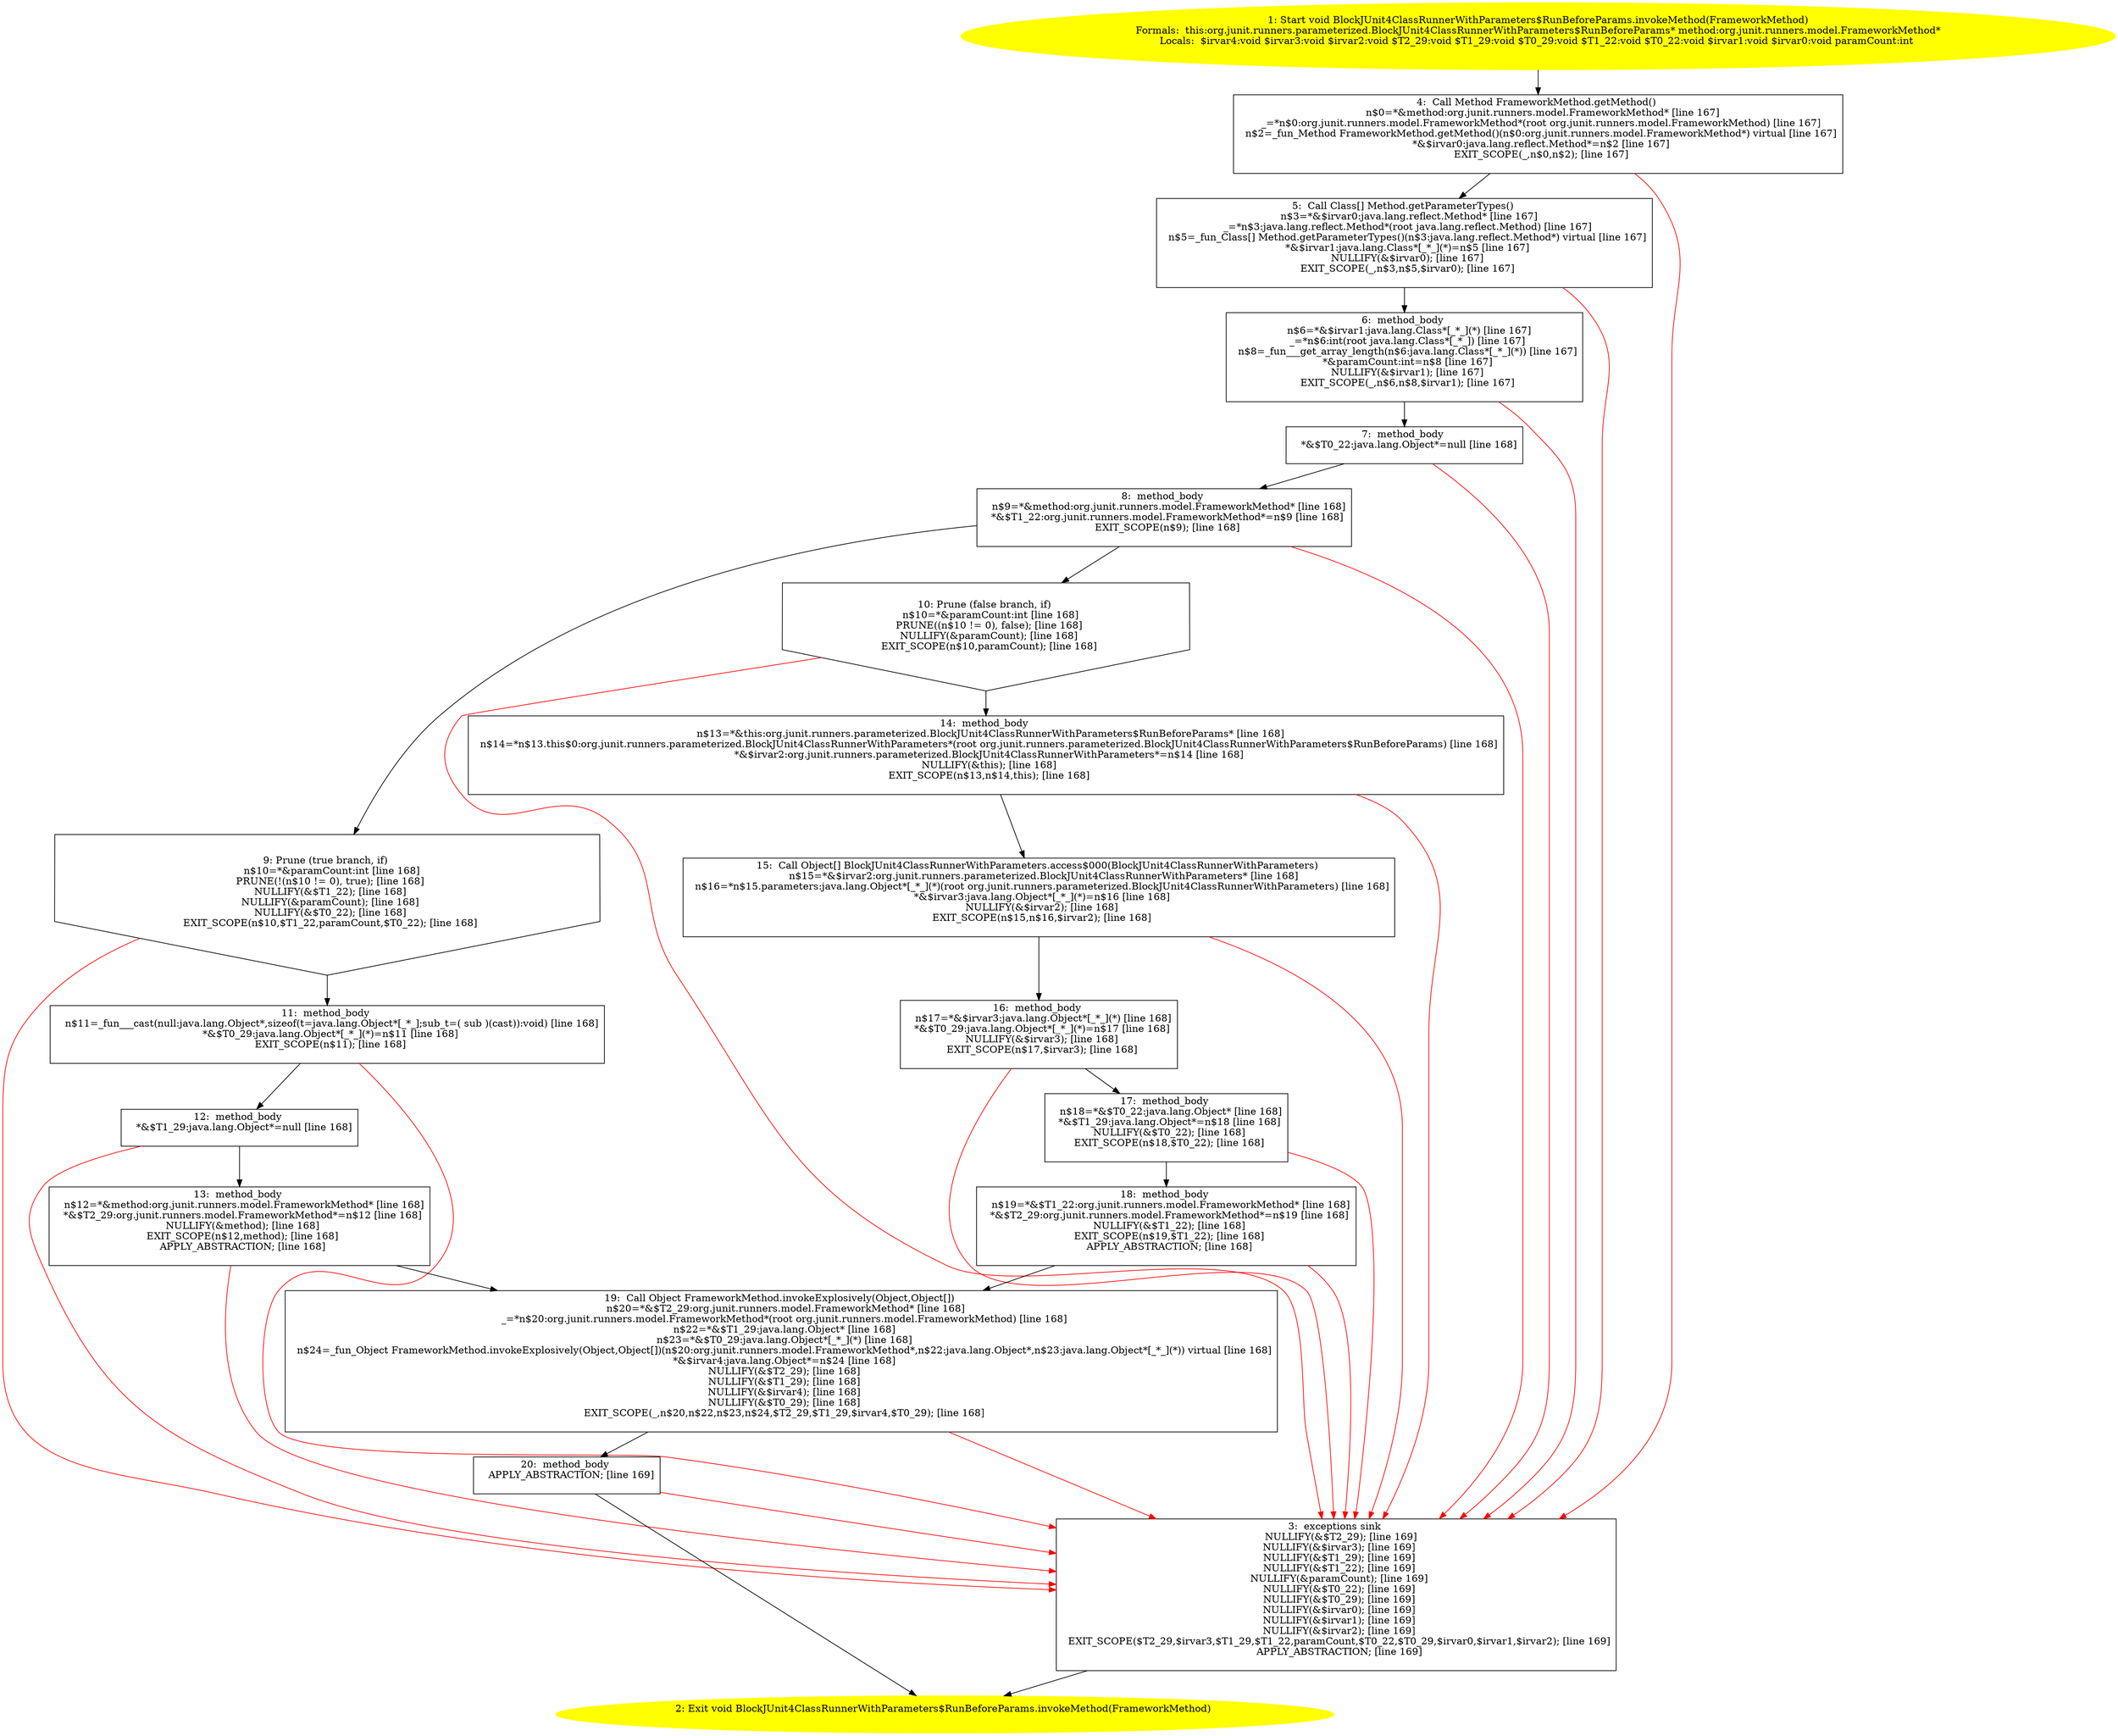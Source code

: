 /* @generated */
digraph cfg {
"org.junit.runners.parameterized.BlockJUnit4ClassRunnerWithParameters$RunBeforeParams.invokeMethod(or.000363272a5eee4a734011193464443b_1" [label="1: Start void BlockJUnit4ClassRunnerWithParameters$RunBeforeParams.invokeMethod(FrameworkMethod)\nFormals:  this:org.junit.runners.parameterized.BlockJUnit4ClassRunnerWithParameters$RunBeforeParams* method:org.junit.runners.model.FrameworkMethod*\nLocals:  $irvar4:void $irvar3:void $irvar2:void $T2_29:void $T1_29:void $T0_29:void $T1_22:void $T0_22:void $irvar1:void $irvar0:void paramCount:int \n  " color=yellow style=filled]
	

	 "org.junit.runners.parameterized.BlockJUnit4ClassRunnerWithParameters$RunBeforeParams.invokeMethod(or.000363272a5eee4a734011193464443b_1" -> "org.junit.runners.parameterized.BlockJUnit4ClassRunnerWithParameters$RunBeforeParams.invokeMethod(or.000363272a5eee4a734011193464443b_4" ;
"org.junit.runners.parameterized.BlockJUnit4ClassRunnerWithParameters$RunBeforeParams.invokeMethod(or.000363272a5eee4a734011193464443b_2" [label="2: Exit void BlockJUnit4ClassRunnerWithParameters$RunBeforeParams.invokeMethod(FrameworkMethod) \n  " color=yellow style=filled]
	

"org.junit.runners.parameterized.BlockJUnit4ClassRunnerWithParameters$RunBeforeParams.invokeMethod(or.000363272a5eee4a734011193464443b_3" [label="3:  exceptions sink \n   NULLIFY(&$T2_29); [line 169]\n  NULLIFY(&$irvar3); [line 169]\n  NULLIFY(&$T1_29); [line 169]\n  NULLIFY(&$T1_22); [line 169]\n  NULLIFY(&paramCount); [line 169]\n  NULLIFY(&$T0_22); [line 169]\n  NULLIFY(&$T0_29); [line 169]\n  NULLIFY(&$irvar0); [line 169]\n  NULLIFY(&$irvar1); [line 169]\n  NULLIFY(&$irvar2); [line 169]\n  EXIT_SCOPE($T2_29,$irvar3,$T1_29,$T1_22,paramCount,$T0_22,$T0_29,$irvar0,$irvar1,$irvar2); [line 169]\n  APPLY_ABSTRACTION; [line 169]\n " shape="box"]
	

	 "org.junit.runners.parameterized.BlockJUnit4ClassRunnerWithParameters$RunBeforeParams.invokeMethod(or.000363272a5eee4a734011193464443b_3" -> "org.junit.runners.parameterized.BlockJUnit4ClassRunnerWithParameters$RunBeforeParams.invokeMethod(or.000363272a5eee4a734011193464443b_2" ;
"org.junit.runners.parameterized.BlockJUnit4ClassRunnerWithParameters$RunBeforeParams.invokeMethod(or.000363272a5eee4a734011193464443b_4" [label="4:  Call Method FrameworkMethod.getMethod() \n   n$0=*&method:org.junit.runners.model.FrameworkMethod* [line 167]\n  _=*n$0:org.junit.runners.model.FrameworkMethod*(root org.junit.runners.model.FrameworkMethod) [line 167]\n  n$2=_fun_Method FrameworkMethod.getMethod()(n$0:org.junit.runners.model.FrameworkMethod*) virtual [line 167]\n  *&$irvar0:java.lang.reflect.Method*=n$2 [line 167]\n  EXIT_SCOPE(_,n$0,n$2); [line 167]\n " shape="box"]
	

	 "org.junit.runners.parameterized.BlockJUnit4ClassRunnerWithParameters$RunBeforeParams.invokeMethod(or.000363272a5eee4a734011193464443b_4" -> "org.junit.runners.parameterized.BlockJUnit4ClassRunnerWithParameters$RunBeforeParams.invokeMethod(or.000363272a5eee4a734011193464443b_5" ;
	 "org.junit.runners.parameterized.BlockJUnit4ClassRunnerWithParameters$RunBeforeParams.invokeMethod(or.000363272a5eee4a734011193464443b_4" -> "org.junit.runners.parameterized.BlockJUnit4ClassRunnerWithParameters$RunBeforeParams.invokeMethod(or.000363272a5eee4a734011193464443b_3" [color="red" ];
"org.junit.runners.parameterized.BlockJUnit4ClassRunnerWithParameters$RunBeforeParams.invokeMethod(or.000363272a5eee4a734011193464443b_5" [label="5:  Call Class[] Method.getParameterTypes() \n   n$3=*&$irvar0:java.lang.reflect.Method* [line 167]\n  _=*n$3:java.lang.reflect.Method*(root java.lang.reflect.Method) [line 167]\n  n$5=_fun_Class[] Method.getParameterTypes()(n$3:java.lang.reflect.Method*) virtual [line 167]\n  *&$irvar1:java.lang.Class*[_*_](*)=n$5 [line 167]\n  NULLIFY(&$irvar0); [line 167]\n  EXIT_SCOPE(_,n$3,n$5,$irvar0); [line 167]\n " shape="box"]
	

	 "org.junit.runners.parameterized.BlockJUnit4ClassRunnerWithParameters$RunBeforeParams.invokeMethod(or.000363272a5eee4a734011193464443b_5" -> "org.junit.runners.parameterized.BlockJUnit4ClassRunnerWithParameters$RunBeforeParams.invokeMethod(or.000363272a5eee4a734011193464443b_6" ;
	 "org.junit.runners.parameterized.BlockJUnit4ClassRunnerWithParameters$RunBeforeParams.invokeMethod(or.000363272a5eee4a734011193464443b_5" -> "org.junit.runners.parameterized.BlockJUnit4ClassRunnerWithParameters$RunBeforeParams.invokeMethod(or.000363272a5eee4a734011193464443b_3" [color="red" ];
"org.junit.runners.parameterized.BlockJUnit4ClassRunnerWithParameters$RunBeforeParams.invokeMethod(or.000363272a5eee4a734011193464443b_6" [label="6:  method_body \n   n$6=*&$irvar1:java.lang.Class*[_*_](*) [line 167]\n  _=*n$6:int(root java.lang.Class*[_*_]) [line 167]\n  n$8=_fun___get_array_length(n$6:java.lang.Class*[_*_](*)) [line 167]\n  *&paramCount:int=n$8 [line 167]\n  NULLIFY(&$irvar1); [line 167]\n  EXIT_SCOPE(_,n$6,n$8,$irvar1); [line 167]\n " shape="box"]
	

	 "org.junit.runners.parameterized.BlockJUnit4ClassRunnerWithParameters$RunBeforeParams.invokeMethod(or.000363272a5eee4a734011193464443b_6" -> "org.junit.runners.parameterized.BlockJUnit4ClassRunnerWithParameters$RunBeforeParams.invokeMethod(or.000363272a5eee4a734011193464443b_7" ;
	 "org.junit.runners.parameterized.BlockJUnit4ClassRunnerWithParameters$RunBeforeParams.invokeMethod(or.000363272a5eee4a734011193464443b_6" -> "org.junit.runners.parameterized.BlockJUnit4ClassRunnerWithParameters$RunBeforeParams.invokeMethod(or.000363272a5eee4a734011193464443b_3" [color="red" ];
"org.junit.runners.parameterized.BlockJUnit4ClassRunnerWithParameters$RunBeforeParams.invokeMethod(or.000363272a5eee4a734011193464443b_7" [label="7:  method_body \n   *&$T0_22:java.lang.Object*=null [line 168]\n " shape="box"]
	

	 "org.junit.runners.parameterized.BlockJUnit4ClassRunnerWithParameters$RunBeforeParams.invokeMethod(or.000363272a5eee4a734011193464443b_7" -> "org.junit.runners.parameterized.BlockJUnit4ClassRunnerWithParameters$RunBeforeParams.invokeMethod(or.000363272a5eee4a734011193464443b_8" ;
	 "org.junit.runners.parameterized.BlockJUnit4ClassRunnerWithParameters$RunBeforeParams.invokeMethod(or.000363272a5eee4a734011193464443b_7" -> "org.junit.runners.parameterized.BlockJUnit4ClassRunnerWithParameters$RunBeforeParams.invokeMethod(or.000363272a5eee4a734011193464443b_3" [color="red" ];
"org.junit.runners.parameterized.BlockJUnit4ClassRunnerWithParameters$RunBeforeParams.invokeMethod(or.000363272a5eee4a734011193464443b_8" [label="8:  method_body \n   n$9=*&method:org.junit.runners.model.FrameworkMethod* [line 168]\n  *&$T1_22:org.junit.runners.model.FrameworkMethod*=n$9 [line 168]\n  EXIT_SCOPE(n$9); [line 168]\n " shape="box"]
	

	 "org.junit.runners.parameterized.BlockJUnit4ClassRunnerWithParameters$RunBeforeParams.invokeMethod(or.000363272a5eee4a734011193464443b_8" -> "org.junit.runners.parameterized.BlockJUnit4ClassRunnerWithParameters$RunBeforeParams.invokeMethod(or.000363272a5eee4a734011193464443b_9" ;
	 "org.junit.runners.parameterized.BlockJUnit4ClassRunnerWithParameters$RunBeforeParams.invokeMethod(or.000363272a5eee4a734011193464443b_8" -> "org.junit.runners.parameterized.BlockJUnit4ClassRunnerWithParameters$RunBeforeParams.invokeMethod(or.000363272a5eee4a734011193464443b_10" ;
	 "org.junit.runners.parameterized.BlockJUnit4ClassRunnerWithParameters$RunBeforeParams.invokeMethod(or.000363272a5eee4a734011193464443b_8" -> "org.junit.runners.parameterized.BlockJUnit4ClassRunnerWithParameters$RunBeforeParams.invokeMethod(or.000363272a5eee4a734011193464443b_3" [color="red" ];
"org.junit.runners.parameterized.BlockJUnit4ClassRunnerWithParameters$RunBeforeParams.invokeMethod(or.000363272a5eee4a734011193464443b_9" [label="9: Prune (true branch, if) \n   n$10=*&paramCount:int [line 168]\n  PRUNE(!(n$10 != 0), true); [line 168]\n  NULLIFY(&$T1_22); [line 168]\n  NULLIFY(&paramCount); [line 168]\n  NULLIFY(&$T0_22); [line 168]\n  EXIT_SCOPE(n$10,$T1_22,paramCount,$T0_22); [line 168]\n " shape="invhouse"]
	

	 "org.junit.runners.parameterized.BlockJUnit4ClassRunnerWithParameters$RunBeforeParams.invokeMethod(or.000363272a5eee4a734011193464443b_9" -> "org.junit.runners.parameterized.BlockJUnit4ClassRunnerWithParameters$RunBeforeParams.invokeMethod(or.000363272a5eee4a734011193464443b_11" ;
	 "org.junit.runners.parameterized.BlockJUnit4ClassRunnerWithParameters$RunBeforeParams.invokeMethod(or.000363272a5eee4a734011193464443b_9" -> "org.junit.runners.parameterized.BlockJUnit4ClassRunnerWithParameters$RunBeforeParams.invokeMethod(or.000363272a5eee4a734011193464443b_3" [color="red" ];
"org.junit.runners.parameterized.BlockJUnit4ClassRunnerWithParameters$RunBeforeParams.invokeMethod(or.000363272a5eee4a734011193464443b_10" [label="10: Prune (false branch, if) \n   n$10=*&paramCount:int [line 168]\n  PRUNE((n$10 != 0), false); [line 168]\n  NULLIFY(&paramCount); [line 168]\n  EXIT_SCOPE(n$10,paramCount); [line 168]\n " shape="invhouse"]
	

	 "org.junit.runners.parameterized.BlockJUnit4ClassRunnerWithParameters$RunBeforeParams.invokeMethod(or.000363272a5eee4a734011193464443b_10" -> "org.junit.runners.parameterized.BlockJUnit4ClassRunnerWithParameters$RunBeforeParams.invokeMethod(or.000363272a5eee4a734011193464443b_14" ;
	 "org.junit.runners.parameterized.BlockJUnit4ClassRunnerWithParameters$RunBeforeParams.invokeMethod(or.000363272a5eee4a734011193464443b_10" -> "org.junit.runners.parameterized.BlockJUnit4ClassRunnerWithParameters$RunBeforeParams.invokeMethod(or.000363272a5eee4a734011193464443b_3" [color="red" ];
"org.junit.runners.parameterized.BlockJUnit4ClassRunnerWithParameters$RunBeforeParams.invokeMethod(or.000363272a5eee4a734011193464443b_11" [label="11:  method_body \n   n$11=_fun___cast(null:java.lang.Object*,sizeof(t=java.lang.Object*[_*_];sub_t=( sub )(cast)):void) [line 168]\n  *&$T0_29:java.lang.Object*[_*_](*)=n$11 [line 168]\n  EXIT_SCOPE(n$11); [line 168]\n " shape="box"]
	

	 "org.junit.runners.parameterized.BlockJUnit4ClassRunnerWithParameters$RunBeforeParams.invokeMethod(or.000363272a5eee4a734011193464443b_11" -> "org.junit.runners.parameterized.BlockJUnit4ClassRunnerWithParameters$RunBeforeParams.invokeMethod(or.000363272a5eee4a734011193464443b_12" ;
	 "org.junit.runners.parameterized.BlockJUnit4ClassRunnerWithParameters$RunBeforeParams.invokeMethod(or.000363272a5eee4a734011193464443b_11" -> "org.junit.runners.parameterized.BlockJUnit4ClassRunnerWithParameters$RunBeforeParams.invokeMethod(or.000363272a5eee4a734011193464443b_3" [color="red" ];
"org.junit.runners.parameterized.BlockJUnit4ClassRunnerWithParameters$RunBeforeParams.invokeMethod(or.000363272a5eee4a734011193464443b_12" [label="12:  method_body \n   *&$T1_29:java.lang.Object*=null [line 168]\n " shape="box"]
	

	 "org.junit.runners.parameterized.BlockJUnit4ClassRunnerWithParameters$RunBeforeParams.invokeMethod(or.000363272a5eee4a734011193464443b_12" -> "org.junit.runners.parameterized.BlockJUnit4ClassRunnerWithParameters$RunBeforeParams.invokeMethod(or.000363272a5eee4a734011193464443b_13" ;
	 "org.junit.runners.parameterized.BlockJUnit4ClassRunnerWithParameters$RunBeforeParams.invokeMethod(or.000363272a5eee4a734011193464443b_12" -> "org.junit.runners.parameterized.BlockJUnit4ClassRunnerWithParameters$RunBeforeParams.invokeMethod(or.000363272a5eee4a734011193464443b_3" [color="red" ];
"org.junit.runners.parameterized.BlockJUnit4ClassRunnerWithParameters$RunBeforeParams.invokeMethod(or.000363272a5eee4a734011193464443b_13" [label="13:  method_body \n   n$12=*&method:org.junit.runners.model.FrameworkMethod* [line 168]\n  *&$T2_29:org.junit.runners.model.FrameworkMethod*=n$12 [line 168]\n  NULLIFY(&method); [line 168]\n  EXIT_SCOPE(n$12,method); [line 168]\n  APPLY_ABSTRACTION; [line 168]\n " shape="box"]
	

	 "org.junit.runners.parameterized.BlockJUnit4ClassRunnerWithParameters$RunBeforeParams.invokeMethod(or.000363272a5eee4a734011193464443b_13" -> "org.junit.runners.parameterized.BlockJUnit4ClassRunnerWithParameters$RunBeforeParams.invokeMethod(or.000363272a5eee4a734011193464443b_19" ;
	 "org.junit.runners.parameterized.BlockJUnit4ClassRunnerWithParameters$RunBeforeParams.invokeMethod(or.000363272a5eee4a734011193464443b_13" -> "org.junit.runners.parameterized.BlockJUnit4ClassRunnerWithParameters$RunBeforeParams.invokeMethod(or.000363272a5eee4a734011193464443b_3" [color="red" ];
"org.junit.runners.parameterized.BlockJUnit4ClassRunnerWithParameters$RunBeforeParams.invokeMethod(or.000363272a5eee4a734011193464443b_14" [label="14:  method_body \n   n$13=*&this:org.junit.runners.parameterized.BlockJUnit4ClassRunnerWithParameters$RunBeforeParams* [line 168]\n  n$14=*n$13.this$0:org.junit.runners.parameterized.BlockJUnit4ClassRunnerWithParameters*(root org.junit.runners.parameterized.BlockJUnit4ClassRunnerWithParameters$RunBeforeParams) [line 168]\n  *&$irvar2:org.junit.runners.parameterized.BlockJUnit4ClassRunnerWithParameters*=n$14 [line 168]\n  NULLIFY(&this); [line 168]\n  EXIT_SCOPE(n$13,n$14,this); [line 168]\n " shape="box"]
	

	 "org.junit.runners.parameterized.BlockJUnit4ClassRunnerWithParameters$RunBeforeParams.invokeMethod(or.000363272a5eee4a734011193464443b_14" -> "org.junit.runners.parameterized.BlockJUnit4ClassRunnerWithParameters$RunBeforeParams.invokeMethod(or.000363272a5eee4a734011193464443b_15" ;
	 "org.junit.runners.parameterized.BlockJUnit4ClassRunnerWithParameters$RunBeforeParams.invokeMethod(or.000363272a5eee4a734011193464443b_14" -> "org.junit.runners.parameterized.BlockJUnit4ClassRunnerWithParameters$RunBeforeParams.invokeMethod(or.000363272a5eee4a734011193464443b_3" [color="red" ];
"org.junit.runners.parameterized.BlockJUnit4ClassRunnerWithParameters$RunBeforeParams.invokeMethod(or.000363272a5eee4a734011193464443b_15" [label="15:  Call Object[] BlockJUnit4ClassRunnerWithParameters.access$000(BlockJUnit4ClassRunnerWithParameters) \n   n$15=*&$irvar2:org.junit.runners.parameterized.BlockJUnit4ClassRunnerWithParameters* [line 168]\n  n$16=*n$15.parameters:java.lang.Object*[_*_](*)(root org.junit.runners.parameterized.BlockJUnit4ClassRunnerWithParameters) [line 168]\n  *&$irvar3:java.lang.Object*[_*_](*)=n$16 [line 168]\n  NULLIFY(&$irvar2); [line 168]\n  EXIT_SCOPE(n$15,n$16,$irvar2); [line 168]\n " shape="box"]
	

	 "org.junit.runners.parameterized.BlockJUnit4ClassRunnerWithParameters$RunBeforeParams.invokeMethod(or.000363272a5eee4a734011193464443b_15" -> "org.junit.runners.parameterized.BlockJUnit4ClassRunnerWithParameters$RunBeforeParams.invokeMethod(or.000363272a5eee4a734011193464443b_16" ;
	 "org.junit.runners.parameterized.BlockJUnit4ClassRunnerWithParameters$RunBeforeParams.invokeMethod(or.000363272a5eee4a734011193464443b_15" -> "org.junit.runners.parameterized.BlockJUnit4ClassRunnerWithParameters$RunBeforeParams.invokeMethod(or.000363272a5eee4a734011193464443b_3" [color="red" ];
"org.junit.runners.parameterized.BlockJUnit4ClassRunnerWithParameters$RunBeforeParams.invokeMethod(or.000363272a5eee4a734011193464443b_16" [label="16:  method_body \n   n$17=*&$irvar3:java.lang.Object*[_*_](*) [line 168]\n  *&$T0_29:java.lang.Object*[_*_](*)=n$17 [line 168]\n  NULLIFY(&$irvar3); [line 168]\n  EXIT_SCOPE(n$17,$irvar3); [line 168]\n " shape="box"]
	

	 "org.junit.runners.parameterized.BlockJUnit4ClassRunnerWithParameters$RunBeforeParams.invokeMethod(or.000363272a5eee4a734011193464443b_16" -> "org.junit.runners.parameterized.BlockJUnit4ClassRunnerWithParameters$RunBeforeParams.invokeMethod(or.000363272a5eee4a734011193464443b_17" ;
	 "org.junit.runners.parameterized.BlockJUnit4ClassRunnerWithParameters$RunBeforeParams.invokeMethod(or.000363272a5eee4a734011193464443b_16" -> "org.junit.runners.parameterized.BlockJUnit4ClassRunnerWithParameters$RunBeforeParams.invokeMethod(or.000363272a5eee4a734011193464443b_3" [color="red" ];
"org.junit.runners.parameterized.BlockJUnit4ClassRunnerWithParameters$RunBeforeParams.invokeMethod(or.000363272a5eee4a734011193464443b_17" [label="17:  method_body \n   n$18=*&$T0_22:java.lang.Object* [line 168]\n  *&$T1_29:java.lang.Object*=n$18 [line 168]\n  NULLIFY(&$T0_22); [line 168]\n  EXIT_SCOPE(n$18,$T0_22); [line 168]\n " shape="box"]
	

	 "org.junit.runners.parameterized.BlockJUnit4ClassRunnerWithParameters$RunBeforeParams.invokeMethod(or.000363272a5eee4a734011193464443b_17" -> "org.junit.runners.parameterized.BlockJUnit4ClassRunnerWithParameters$RunBeforeParams.invokeMethod(or.000363272a5eee4a734011193464443b_18" ;
	 "org.junit.runners.parameterized.BlockJUnit4ClassRunnerWithParameters$RunBeforeParams.invokeMethod(or.000363272a5eee4a734011193464443b_17" -> "org.junit.runners.parameterized.BlockJUnit4ClassRunnerWithParameters$RunBeforeParams.invokeMethod(or.000363272a5eee4a734011193464443b_3" [color="red" ];
"org.junit.runners.parameterized.BlockJUnit4ClassRunnerWithParameters$RunBeforeParams.invokeMethod(or.000363272a5eee4a734011193464443b_18" [label="18:  method_body \n   n$19=*&$T1_22:org.junit.runners.model.FrameworkMethod* [line 168]\n  *&$T2_29:org.junit.runners.model.FrameworkMethod*=n$19 [line 168]\n  NULLIFY(&$T1_22); [line 168]\n  EXIT_SCOPE(n$19,$T1_22); [line 168]\n  APPLY_ABSTRACTION; [line 168]\n " shape="box"]
	

	 "org.junit.runners.parameterized.BlockJUnit4ClassRunnerWithParameters$RunBeforeParams.invokeMethod(or.000363272a5eee4a734011193464443b_18" -> "org.junit.runners.parameterized.BlockJUnit4ClassRunnerWithParameters$RunBeforeParams.invokeMethod(or.000363272a5eee4a734011193464443b_19" ;
	 "org.junit.runners.parameterized.BlockJUnit4ClassRunnerWithParameters$RunBeforeParams.invokeMethod(or.000363272a5eee4a734011193464443b_18" -> "org.junit.runners.parameterized.BlockJUnit4ClassRunnerWithParameters$RunBeforeParams.invokeMethod(or.000363272a5eee4a734011193464443b_3" [color="red" ];
"org.junit.runners.parameterized.BlockJUnit4ClassRunnerWithParameters$RunBeforeParams.invokeMethod(or.000363272a5eee4a734011193464443b_19" [label="19:  Call Object FrameworkMethod.invokeExplosively(Object,Object[]) \n   n$20=*&$T2_29:org.junit.runners.model.FrameworkMethod* [line 168]\n  _=*n$20:org.junit.runners.model.FrameworkMethod*(root org.junit.runners.model.FrameworkMethod) [line 168]\n  n$22=*&$T1_29:java.lang.Object* [line 168]\n  n$23=*&$T0_29:java.lang.Object*[_*_](*) [line 168]\n  n$24=_fun_Object FrameworkMethod.invokeExplosively(Object,Object[])(n$20:org.junit.runners.model.FrameworkMethod*,n$22:java.lang.Object*,n$23:java.lang.Object*[_*_](*)) virtual [line 168]\n  *&$irvar4:java.lang.Object*=n$24 [line 168]\n  NULLIFY(&$T2_29); [line 168]\n  NULLIFY(&$T1_29); [line 168]\n  NULLIFY(&$irvar4); [line 168]\n  NULLIFY(&$T0_29); [line 168]\n  EXIT_SCOPE(_,n$20,n$22,n$23,n$24,$T2_29,$T1_29,$irvar4,$T0_29); [line 168]\n " shape="box"]
	

	 "org.junit.runners.parameterized.BlockJUnit4ClassRunnerWithParameters$RunBeforeParams.invokeMethod(or.000363272a5eee4a734011193464443b_19" -> "org.junit.runners.parameterized.BlockJUnit4ClassRunnerWithParameters$RunBeforeParams.invokeMethod(or.000363272a5eee4a734011193464443b_20" ;
	 "org.junit.runners.parameterized.BlockJUnit4ClassRunnerWithParameters$RunBeforeParams.invokeMethod(or.000363272a5eee4a734011193464443b_19" -> "org.junit.runners.parameterized.BlockJUnit4ClassRunnerWithParameters$RunBeforeParams.invokeMethod(or.000363272a5eee4a734011193464443b_3" [color="red" ];
"org.junit.runners.parameterized.BlockJUnit4ClassRunnerWithParameters$RunBeforeParams.invokeMethod(or.000363272a5eee4a734011193464443b_20" [label="20:  method_body \n   APPLY_ABSTRACTION; [line 169]\n " shape="box"]
	

	 "org.junit.runners.parameterized.BlockJUnit4ClassRunnerWithParameters$RunBeforeParams.invokeMethod(or.000363272a5eee4a734011193464443b_20" -> "org.junit.runners.parameterized.BlockJUnit4ClassRunnerWithParameters$RunBeforeParams.invokeMethod(or.000363272a5eee4a734011193464443b_2" ;
	 "org.junit.runners.parameterized.BlockJUnit4ClassRunnerWithParameters$RunBeforeParams.invokeMethod(or.000363272a5eee4a734011193464443b_20" -> "org.junit.runners.parameterized.BlockJUnit4ClassRunnerWithParameters$RunBeforeParams.invokeMethod(or.000363272a5eee4a734011193464443b_3" [color="red" ];
}
